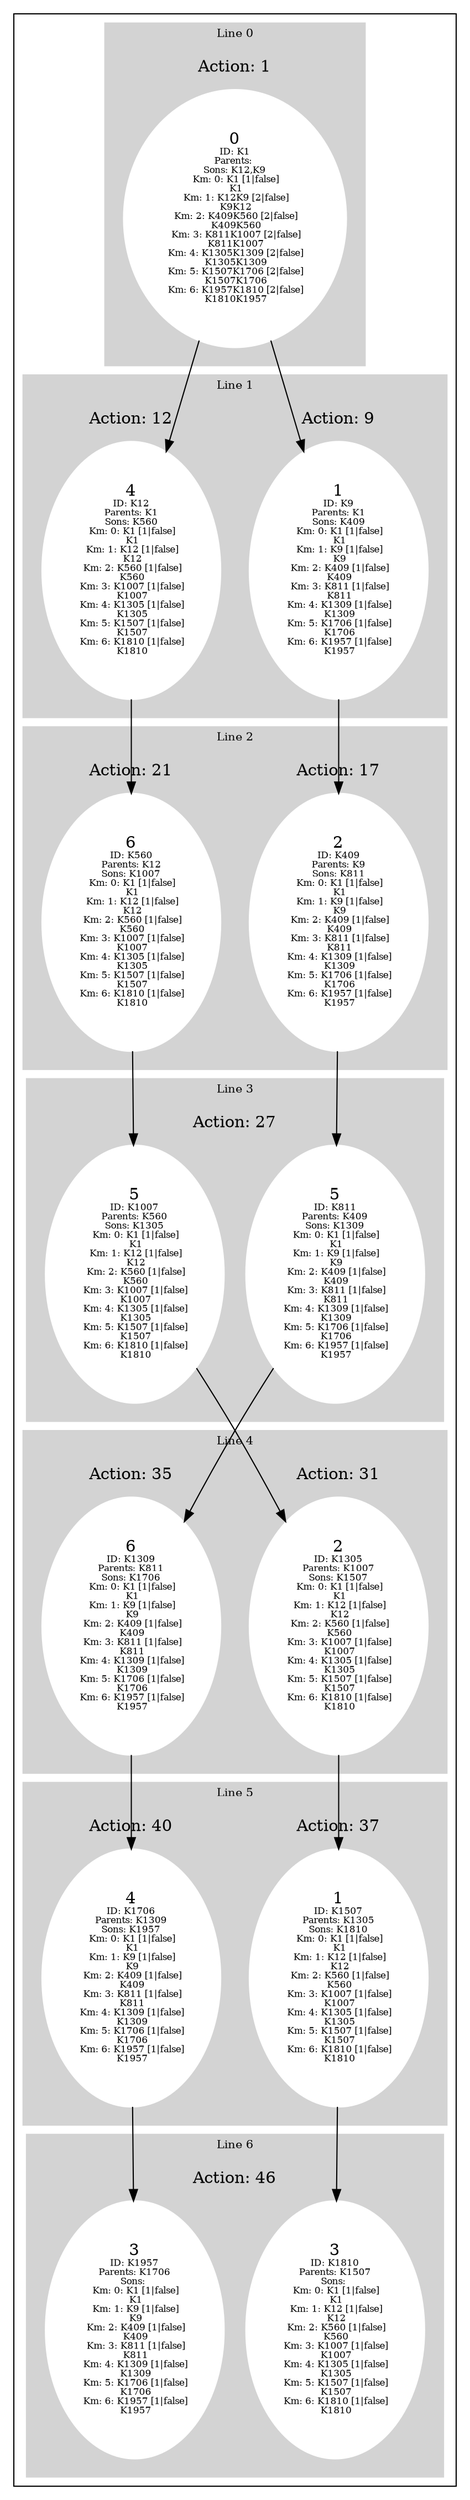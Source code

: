 digraph G {
subgraph cluster_info {
        subgraph cluster_0 {
        style=filled;
        color=lightgrey;
        node [style=filled,color=white];
        subgraph cluster_act_1 {
label = "Action: 1"step_K1 [label=<0<BR /><FONT POINT-SIZE="8">ID: K1</FONT><BR /><FONT POINT-SIZE="8">Parents: </FONT><BR /><FONT POINT-SIZE="8">Sons: K12,K9</FONT><BR /><FONT POINT-SIZE="8"> Km: 0: K1 [1|false]<BR /> K1</FONT><BR /><FONT POINT-SIZE="8"> Km: 1: K12K9 [2|false]<BR /> K9K12</FONT><BR /><FONT POINT-SIZE="8"> Km: 2: K409K560 [2|false]<BR /> K409K560</FONT><BR /><FONT POINT-SIZE="8"> Km: 3: K811K1007 [2|false]<BR /> K811K1007</FONT><BR /><FONT POINT-SIZE="8"> Km: 4: K1305K1309 [2|false]<BR /> K1305K1309</FONT><BR /><FONT POINT-SIZE="8"> Km: 5: K1507K1706 [2|false]<BR /> K1507K1706</FONT><BR /><FONT POINT-SIZE="8"> Km: 6: K1957K1810 [2|false]<BR /> K1810K1957</FONT>>]
}

        fontsize="10"
        label = "Line 0";
        }

        subgraph cluster_4 {
        style=filled;
        color=lightgrey;
        node [style=filled,color=white];
        subgraph cluster_act_31 {
label = "Action: 31"step_K1305 [label=<2<BR /><FONT POINT-SIZE="8">ID: K1305</FONT><BR /><FONT POINT-SIZE="8">Parents: K1007</FONT><BR /><FONT POINT-SIZE="8">Sons: K1507</FONT><BR /><FONT POINT-SIZE="8"> Km: 0: K1 [1|false]<BR /> K1</FONT><BR /><FONT POINT-SIZE="8"> Km: 1: K12 [1|false]<BR /> K12</FONT><BR /><FONT POINT-SIZE="8"> Km: 2: K560 [1|false]<BR /> K560</FONT><BR /><FONT POINT-SIZE="8"> Km: 3: K1007 [1|false]<BR /> K1007</FONT><BR /><FONT POINT-SIZE="8"> Km: 4: K1305 [1|false]<BR /> K1305</FONT><BR /><FONT POINT-SIZE="8"> Km: 5: K1507 [1|false]<BR /> K1507</FONT><BR /><FONT POINT-SIZE="8"> Km: 6: K1810 [1|false]<BR /> K1810</FONT>>]
}
subgraph cluster_act_35 {
label = "Action: 35"step_K1309 [label=<6<BR /><FONT POINT-SIZE="8">ID: K1309</FONT><BR /><FONT POINT-SIZE="8">Parents: K811</FONT><BR /><FONT POINT-SIZE="8">Sons: K1706</FONT><BR /><FONT POINT-SIZE="8"> Km: 0: K1 [1|false]<BR /> K1</FONT><BR /><FONT POINT-SIZE="8"> Km: 1: K9 [1|false]<BR /> K9</FONT><BR /><FONT POINT-SIZE="8"> Km: 2: K409 [1|false]<BR /> K409</FONT><BR /><FONT POINT-SIZE="8"> Km: 3: K811 [1|false]<BR /> K811</FONT><BR /><FONT POINT-SIZE="8"> Km: 4: K1309 [1|false]<BR /> K1309</FONT><BR /><FONT POINT-SIZE="8"> Km: 5: K1706 [1|false]<BR /> K1706</FONT><BR /><FONT POINT-SIZE="8"> Km: 6: K1957 [1|false]<BR /> K1957</FONT>>]
}

        fontsize="10"
        label = "Line 4";
        }

        subgraph cluster_2 {
        style=filled;
        color=lightgrey;
        node [style=filled,color=white];
        subgraph cluster_act_17 {
label = "Action: 17"step_K409 [label=<2<BR /><FONT POINT-SIZE="8">ID: K409</FONT><BR /><FONT POINT-SIZE="8">Parents: K9</FONT><BR /><FONT POINT-SIZE="8">Sons: K811</FONT><BR /><FONT POINT-SIZE="8"> Km: 0: K1 [1|false]<BR /> K1</FONT><BR /><FONT POINT-SIZE="8"> Km: 1: K9 [1|false]<BR /> K9</FONT><BR /><FONT POINT-SIZE="8"> Km: 2: K409 [1|false]<BR /> K409</FONT><BR /><FONT POINT-SIZE="8"> Km: 3: K811 [1|false]<BR /> K811</FONT><BR /><FONT POINT-SIZE="8"> Km: 4: K1309 [1|false]<BR /> K1309</FONT><BR /><FONT POINT-SIZE="8"> Km: 5: K1706 [1|false]<BR /> K1706</FONT><BR /><FONT POINT-SIZE="8"> Km: 6: K1957 [1|false]<BR /> K1957</FONT>>]
}
subgraph cluster_act_21 {
label = "Action: 21"step_K560 [label=<6<BR /><FONT POINT-SIZE="8">ID: K560</FONT><BR /><FONT POINT-SIZE="8">Parents: K12</FONT><BR /><FONT POINT-SIZE="8">Sons: K1007</FONT><BR /><FONT POINT-SIZE="8"> Km: 0: K1 [1|false]<BR /> K1</FONT><BR /><FONT POINT-SIZE="8"> Km: 1: K12 [1|false]<BR /> K12</FONT><BR /><FONT POINT-SIZE="8"> Km: 2: K560 [1|false]<BR /> K560</FONT><BR /><FONT POINT-SIZE="8"> Km: 3: K1007 [1|false]<BR /> K1007</FONT><BR /><FONT POINT-SIZE="8"> Km: 4: K1305 [1|false]<BR /> K1305</FONT><BR /><FONT POINT-SIZE="8"> Km: 5: K1507 [1|false]<BR /> K1507</FONT><BR /><FONT POINT-SIZE="8"> Km: 6: K1810 [1|false]<BR /> K1810</FONT>>]
}

        fontsize="10"
        label = "Line 2";
        }

        subgraph cluster_3 {
        style=filled;
        color=lightgrey;
        node [style=filled,color=white];
        subgraph cluster_act_27 {
label = "Action: 27"step_K811 [label=<5<BR /><FONT POINT-SIZE="8">ID: K811</FONT><BR /><FONT POINT-SIZE="8">Parents: K409</FONT><BR /><FONT POINT-SIZE="8">Sons: K1309</FONT><BR /><FONT POINT-SIZE="8"> Km: 0: K1 [1|false]<BR /> K1</FONT><BR /><FONT POINT-SIZE="8"> Km: 1: K9 [1|false]<BR /> K9</FONT><BR /><FONT POINT-SIZE="8"> Km: 2: K409 [1|false]<BR /> K409</FONT><BR /><FONT POINT-SIZE="8"> Km: 3: K811 [1|false]<BR /> K811</FONT><BR /><FONT POINT-SIZE="8"> Km: 4: K1309 [1|false]<BR /> K1309</FONT><BR /><FONT POINT-SIZE="8"> Km: 5: K1706 [1|false]<BR /> K1706</FONT><BR /><FONT POINT-SIZE="8"> Km: 6: K1957 [1|false]<BR /> K1957</FONT>>]
step_K1007 [label=<5<BR /><FONT POINT-SIZE="8">ID: K1007</FONT><BR /><FONT POINT-SIZE="8">Parents: K560</FONT><BR /><FONT POINT-SIZE="8">Sons: K1305</FONT><BR /><FONT POINT-SIZE="8"> Km: 0: K1 [1|false]<BR /> K1</FONT><BR /><FONT POINT-SIZE="8"> Km: 1: K12 [1|false]<BR /> K12</FONT><BR /><FONT POINT-SIZE="8"> Km: 2: K560 [1|false]<BR /> K560</FONT><BR /><FONT POINT-SIZE="8"> Km: 3: K1007 [1|false]<BR /> K1007</FONT><BR /><FONT POINT-SIZE="8"> Km: 4: K1305 [1|false]<BR /> K1305</FONT><BR /><FONT POINT-SIZE="8"> Km: 5: K1507 [1|false]<BR /> K1507</FONT><BR /><FONT POINT-SIZE="8"> Km: 6: K1810 [1|false]<BR /> K1810</FONT>>]
}
subgraph cluster_act_27 {
label = "Action: 27"step_K811 [label=<5<BR /><FONT POINT-SIZE="8">ID: K811</FONT><BR /><FONT POINT-SIZE="8">Parents: K409</FONT><BR /><FONT POINT-SIZE="8">Sons: K1309</FONT><BR /><FONT POINT-SIZE="8"> Km: 0: K1 [1|false]<BR /> K1</FONT><BR /><FONT POINT-SIZE="8"> Km: 1: K9 [1|false]<BR /> K9</FONT><BR /><FONT POINT-SIZE="8"> Km: 2: K409 [1|false]<BR /> K409</FONT><BR /><FONT POINT-SIZE="8"> Km: 3: K811 [1|false]<BR /> K811</FONT><BR /><FONT POINT-SIZE="8"> Km: 4: K1309 [1|false]<BR /> K1309</FONT><BR /><FONT POINT-SIZE="8"> Km: 5: K1706 [1|false]<BR /> K1706</FONT><BR /><FONT POINT-SIZE="8"> Km: 6: K1957 [1|false]<BR /> K1957</FONT>>]
step_K1007 [label=<5<BR /><FONT POINT-SIZE="8">ID: K1007</FONT><BR /><FONT POINT-SIZE="8">Parents: K560</FONT><BR /><FONT POINT-SIZE="8">Sons: K1305</FONT><BR /><FONT POINT-SIZE="8"> Km: 0: K1 [1|false]<BR /> K1</FONT><BR /><FONT POINT-SIZE="8"> Km: 1: K12 [1|false]<BR /> K12</FONT><BR /><FONT POINT-SIZE="8"> Km: 2: K560 [1|false]<BR /> K560</FONT><BR /><FONT POINT-SIZE="8"> Km: 3: K1007 [1|false]<BR /> K1007</FONT><BR /><FONT POINT-SIZE="8"> Km: 4: K1305 [1|false]<BR /> K1305</FONT><BR /><FONT POINT-SIZE="8"> Km: 5: K1507 [1|false]<BR /> K1507</FONT><BR /><FONT POINT-SIZE="8"> Km: 6: K1810 [1|false]<BR /> K1810</FONT>>]
}

        fontsize="10"
        label = "Line 3";
        }

        subgraph cluster_5 {
        style=filled;
        color=lightgrey;
        node [style=filled,color=white];
        subgraph cluster_act_37 {
label = "Action: 37"step_K1507 [label=<1<BR /><FONT POINT-SIZE="8">ID: K1507</FONT><BR /><FONT POINT-SIZE="8">Parents: K1305</FONT><BR /><FONT POINT-SIZE="8">Sons: K1810</FONT><BR /><FONT POINT-SIZE="8"> Km: 0: K1 [1|false]<BR /> K1</FONT><BR /><FONT POINT-SIZE="8"> Km: 1: K12 [1|false]<BR /> K12</FONT><BR /><FONT POINT-SIZE="8"> Km: 2: K560 [1|false]<BR /> K560</FONT><BR /><FONT POINT-SIZE="8"> Km: 3: K1007 [1|false]<BR /> K1007</FONT><BR /><FONT POINT-SIZE="8"> Km: 4: K1305 [1|false]<BR /> K1305</FONT><BR /><FONT POINT-SIZE="8"> Km: 5: K1507 [1|false]<BR /> K1507</FONT><BR /><FONT POINT-SIZE="8"> Km: 6: K1810 [1|false]<BR /> K1810</FONT>>]
}
subgraph cluster_act_40 {
label = "Action: 40"step_K1706 [label=<4<BR /><FONT POINT-SIZE="8">ID: K1706</FONT><BR /><FONT POINT-SIZE="8">Parents: K1309</FONT><BR /><FONT POINT-SIZE="8">Sons: K1957</FONT><BR /><FONT POINT-SIZE="8"> Km: 0: K1 [1|false]<BR /> K1</FONT><BR /><FONT POINT-SIZE="8"> Km: 1: K9 [1|false]<BR /> K9</FONT><BR /><FONT POINT-SIZE="8"> Km: 2: K409 [1|false]<BR /> K409</FONT><BR /><FONT POINT-SIZE="8"> Km: 3: K811 [1|false]<BR /> K811</FONT><BR /><FONT POINT-SIZE="8"> Km: 4: K1309 [1|false]<BR /> K1309</FONT><BR /><FONT POINT-SIZE="8"> Km: 5: K1706 [1|false]<BR /> K1706</FONT><BR /><FONT POINT-SIZE="8"> Km: 6: K1957 [1|false]<BR /> K1957</FONT>>]
}

        fontsize="10"
        label = "Line 5";
        }

        subgraph cluster_6 {
        style=filled;
        color=lightgrey;
        node [style=filled,color=white];
        subgraph cluster_act_46 {
label = "Action: 46"step_K1957 [label=<3<BR /><FONT POINT-SIZE="8">ID: K1957</FONT><BR /><FONT POINT-SIZE="8">Parents: K1706</FONT><BR /><FONT POINT-SIZE="8">Sons: </FONT><BR /><FONT POINT-SIZE="8"> Km: 0: K1 [1|false]<BR /> K1</FONT><BR /><FONT POINT-SIZE="8"> Km: 1: K9 [1|false]<BR /> K9</FONT><BR /><FONT POINT-SIZE="8"> Km: 2: K409 [1|false]<BR /> K409</FONT><BR /><FONT POINT-SIZE="8"> Km: 3: K811 [1|false]<BR /> K811</FONT><BR /><FONT POINT-SIZE="8"> Km: 4: K1309 [1|false]<BR /> K1309</FONT><BR /><FONT POINT-SIZE="8"> Km: 5: K1706 [1|false]<BR /> K1706</FONT><BR /><FONT POINT-SIZE="8"> Km: 6: K1957 [1|false]<BR /> K1957</FONT>>]
step_K1810 [label=<3<BR /><FONT POINT-SIZE="8">ID: K1810</FONT><BR /><FONT POINT-SIZE="8">Parents: K1507</FONT><BR /><FONT POINT-SIZE="8">Sons: </FONT><BR /><FONT POINT-SIZE="8"> Km: 0: K1 [1|false]<BR /> K1</FONT><BR /><FONT POINT-SIZE="8"> Km: 1: K12 [1|false]<BR /> K12</FONT><BR /><FONT POINT-SIZE="8"> Km: 2: K560 [1|false]<BR /> K560</FONT><BR /><FONT POINT-SIZE="8"> Km: 3: K1007 [1|false]<BR /> K1007</FONT><BR /><FONT POINT-SIZE="8"> Km: 4: K1305 [1|false]<BR /> K1305</FONT><BR /><FONT POINT-SIZE="8"> Km: 5: K1507 [1|false]<BR /> K1507</FONT><BR /><FONT POINT-SIZE="8"> Km: 6: K1810 [1|false]<BR /> K1810</FONT>>]
}
subgraph cluster_act_46 {
label = "Action: 46"step_K1957 [label=<3<BR /><FONT POINT-SIZE="8">ID: K1957</FONT><BR /><FONT POINT-SIZE="8">Parents: K1706</FONT><BR /><FONT POINT-SIZE="8">Sons: </FONT><BR /><FONT POINT-SIZE="8"> Km: 0: K1 [1|false]<BR /> K1</FONT><BR /><FONT POINT-SIZE="8"> Km: 1: K9 [1|false]<BR /> K9</FONT><BR /><FONT POINT-SIZE="8"> Km: 2: K409 [1|false]<BR /> K409</FONT><BR /><FONT POINT-SIZE="8"> Km: 3: K811 [1|false]<BR /> K811</FONT><BR /><FONT POINT-SIZE="8"> Km: 4: K1309 [1|false]<BR /> K1309</FONT><BR /><FONT POINT-SIZE="8"> Km: 5: K1706 [1|false]<BR /> K1706</FONT><BR /><FONT POINT-SIZE="8"> Km: 6: K1957 [1|false]<BR /> K1957</FONT>>]
step_K1810 [label=<3<BR /><FONT POINT-SIZE="8">ID: K1810</FONT><BR /><FONT POINT-SIZE="8">Parents: K1507</FONT><BR /><FONT POINT-SIZE="8">Sons: </FONT><BR /><FONT POINT-SIZE="8"> Km: 0: K1 [1|false]<BR /> K1</FONT><BR /><FONT POINT-SIZE="8"> Km: 1: K12 [1|false]<BR /> K12</FONT><BR /><FONT POINT-SIZE="8"> Km: 2: K560 [1|false]<BR /> K560</FONT><BR /><FONT POINT-SIZE="8"> Km: 3: K1007 [1|false]<BR /> K1007</FONT><BR /><FONT POINT-SIZE="8"> Km: 4: K1305 [1|false]<BR /> K1305</FONT><BR /><FONT POINT-SIZE="8"> Km: 5: K1507 [1|false]<BR /> K1507</FONT><BR /><FONT POINT-SIZE="8"> Km: 6: K1810 [1|false]<BR /> K1810</FONT>>]
}

        fontsize="10"
        label = "Line 6";
        }

        subgraph cluster_1 {
        style=filled;
        color=lightgrey;
        node [style=filled,color=white];
        subgraph cluster_act_12 {
label = "Action: 12"step_K12 [label=<4<BR /><FONT POINT-SIZE="8">ID: K12</FONT><BR /><FONT POINT-SIZE="8">Parents: K1</FONT><BR /><FONT POINT-SIZE="8">Sons: K560</FONT><BR /><FONT POINT-SIZE="8"> Km: 0: K1 [1|false]<BR /> K1</FONT><BR /><FONT POINT-SIZE="8"> Km: 1: K12 [1|false]<BR /> K12</FONT><BR /><FONT POINT-SIZE="8"> Km: 2: K560 [1|false]<BR /> K560</FONT><BR /><FONT POINT-SIZE="8"> Km: 3: K1007 [1|false]<BR /> K1007</FONT><BR /><FONT POINT-SIZE="8"> Km: 4: K1305 [1|false]<BR /> K1305</FONT><BR /><FONT POINT-SIZE="8"> Km: 5: K1507 [1|false]<BR /> K1507</FONT><BR /><FONT POINT-SIZE="8"> Km: 6: K1810 [1|false]<BR /> K1810</FONT>>]
}
subgraph cluster_act_9 {
label = "Action: 9"step_K9 [label=<1<BR /><FONT POINT-SIZE="8">ID: K9</FONT><BR /><FONT POINT-SIZE="8">Parents: K1</FONT><BR /><FONT POINT-SIZE="8">Sons: K409</FONT><BR /><FONT POINT-SIZE="8"> Km: 0: K1 [1|false]<BR /> K1</FONT><BR /><FONT POINT-SIZE="8"> Km: 1: K9 [1|false]<BR /> K9</FONT><BR /><FONT POINT-SIZE="8"> Km: 2: K409 [1|false]<BR /> K409</FONT><BR /><FONT POINT-SIZE="8"> Km: 3: K811 [1|false]<BR /> K811</FONT><BR /><FONT POINT-SIZE="8"> Km: 4: K1309 [1|false]<BR /> K1309</FONT><BR /><FONT POINT-SIZE="8"> Km: 5: K1706 [1|false]<BR /> K1706</FONT><BR /><FONT POINT-SIZE="8"> Km: 6: K1957 [1|false]<BR /> K1957</FONT>>]
}

        fontsize="10"
        label = "Line 1";
        }
step_K1 -> step_K12; 
step_K811 -> step_K1309; 
step_K1007 -> step_K1305; 
step_K409 -> step_K811; 
step_K1507 -> step_K1810; 
step_K1309 -> step_K1706; 
step_K12 -> step_K560; 
step_K560 -> step_K1007; 
step_K9 -> step_K409; 
step_K1 -> step_K9; 
step_K1706 -> step_K1957; 
step_K1305 -> step_K1507; 
}}